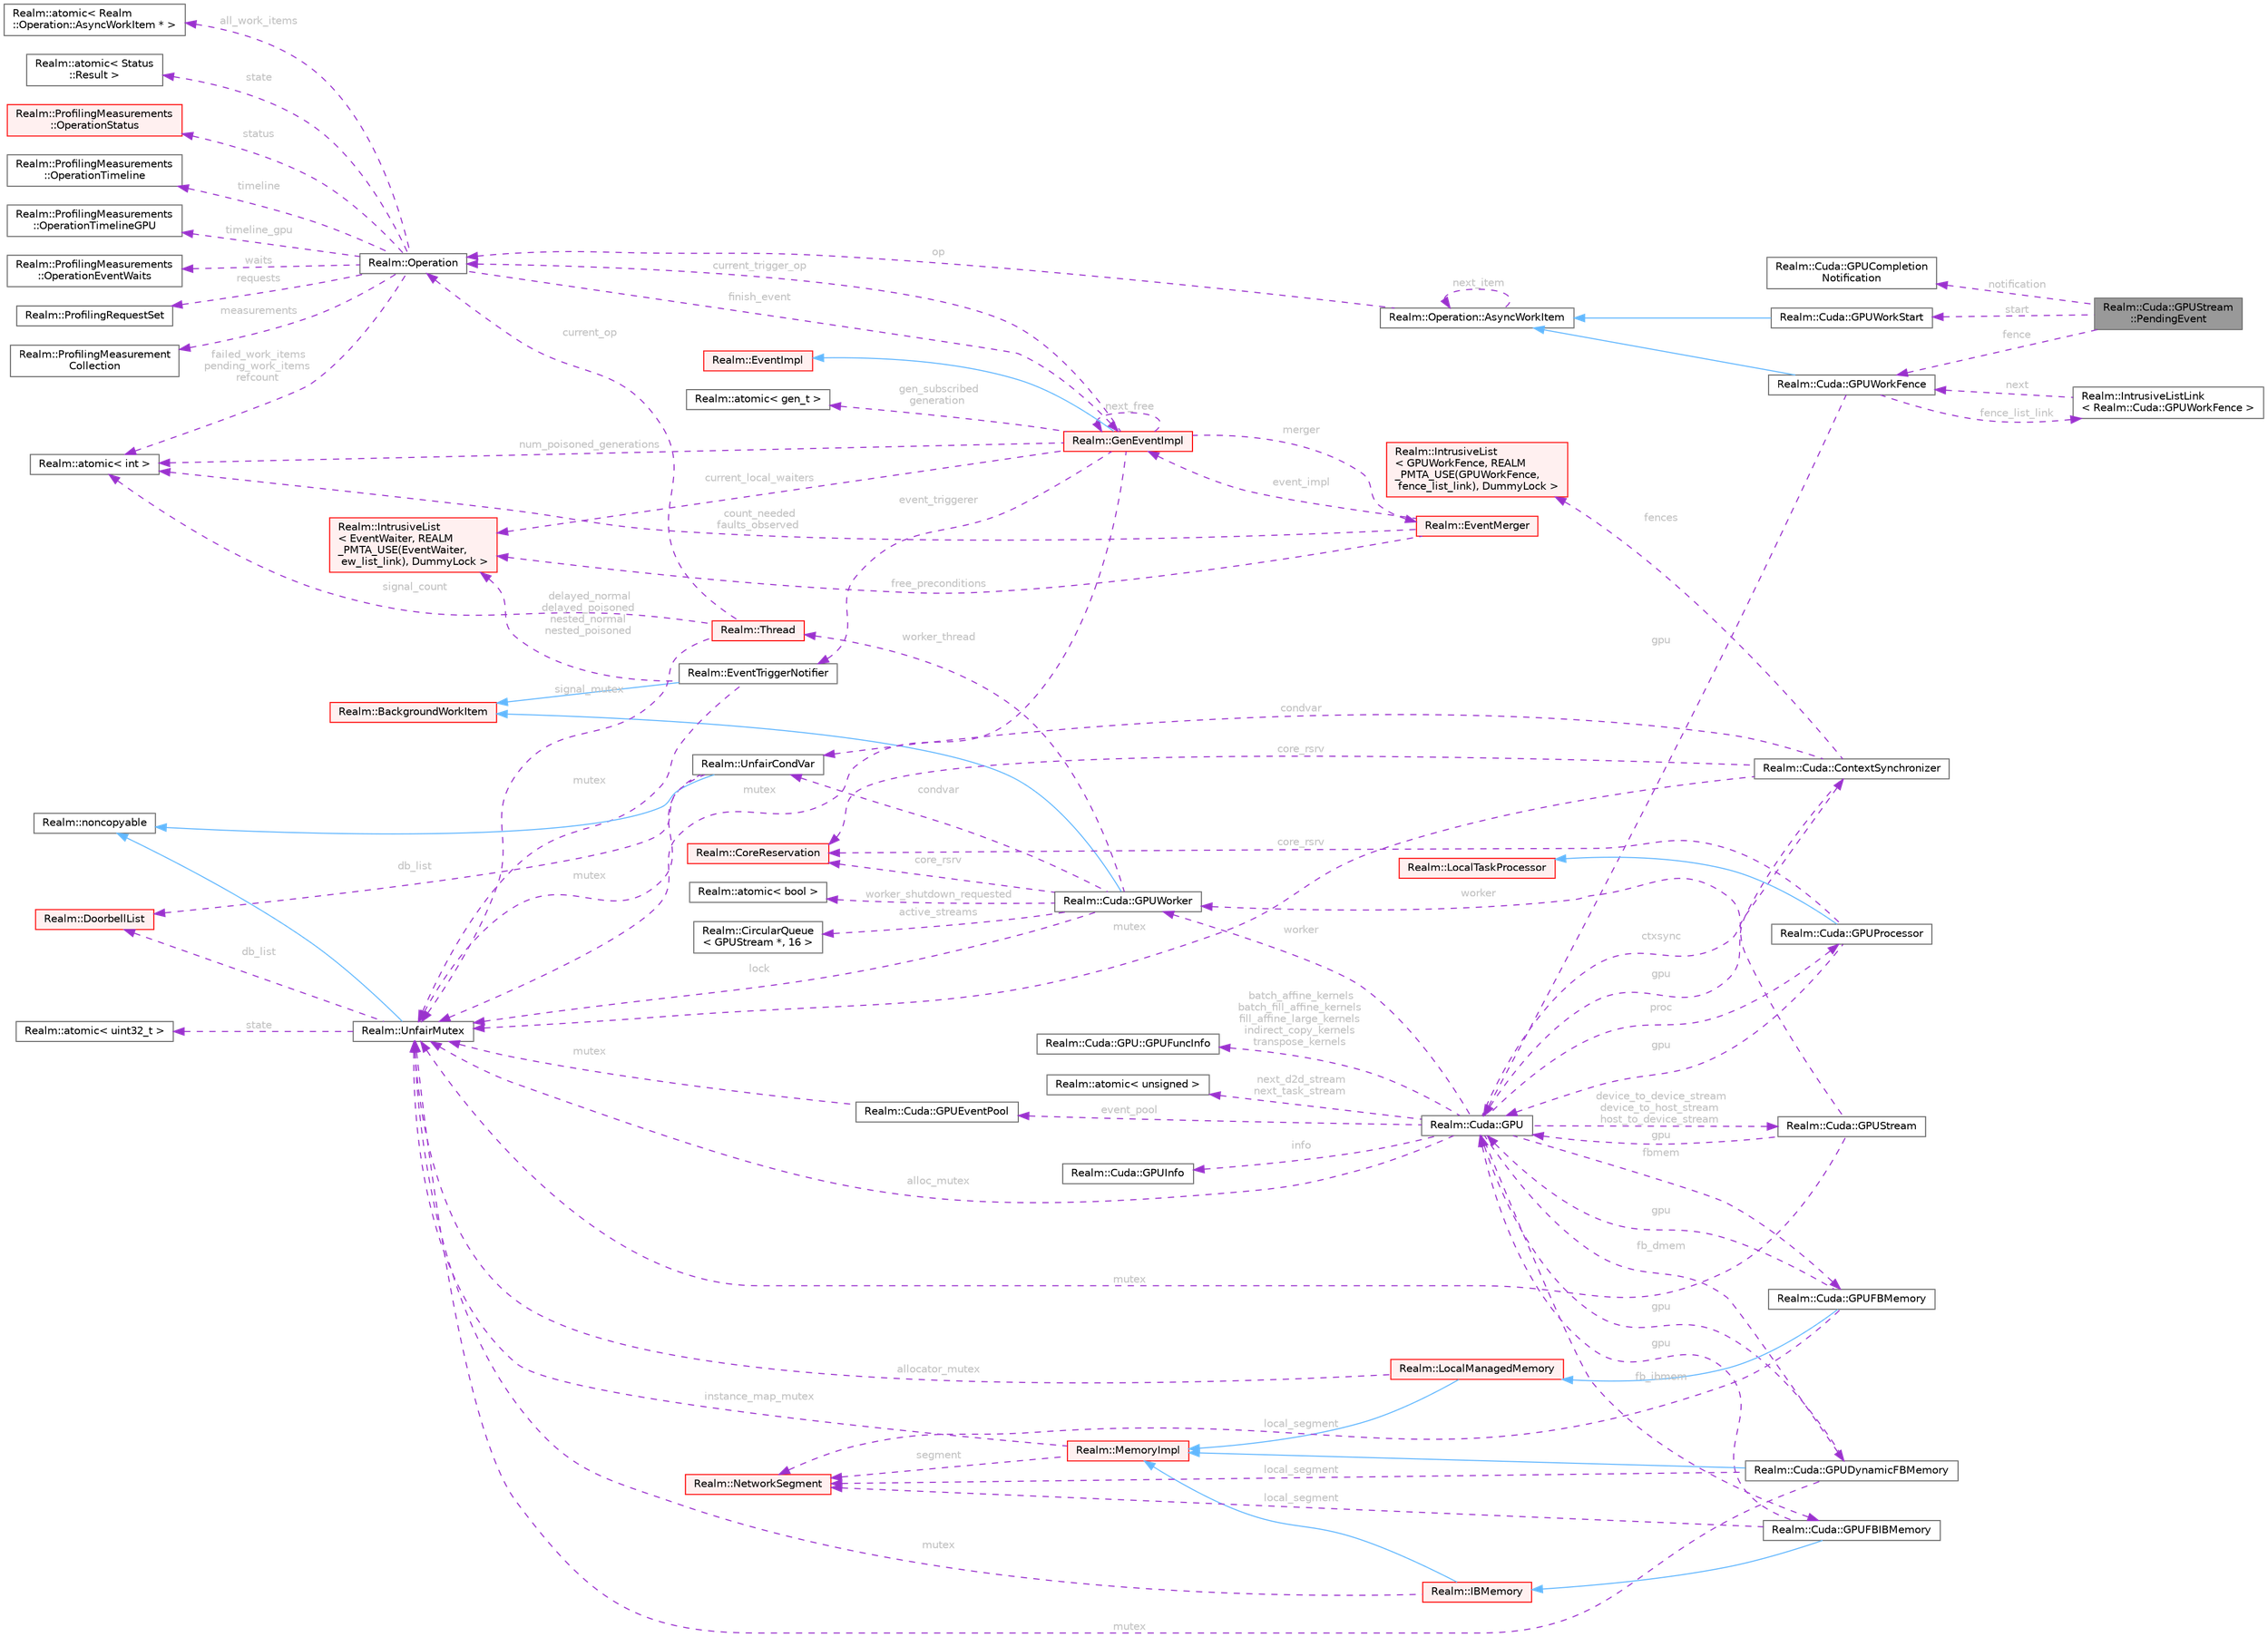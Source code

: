 digraph "Realm::Cuda::GPUStream::PendingEvent"
{
 // LATEX_PDF_SIZE
  bgcolor="transparent";
  edge [fontname=Helvetica,fontsize=10,labelfontname=Helvetica,labelfontsize=10];
  node [fontname=Helvetica,fontsize=10,shape=box,height=0.2,width=0.4];
  rankdir="LR";
  Node1 [id="Node000001",label="Realm::Cuda::GPUStream\l::PendingEvent",height=0.2,width=0.4,color="gray40", fillcolor="grey60", style="filled", fontcolor="black",tooltip=" "];
  Node2 -> Node1 [id="edge1_Node000001_Node000002",dir="back",color="darkorchid3",style="dashed",tooltip=" ",label=" fence",fontcolor="grey" ];
  Node2 [id="Node000002",label="Realm::Cuda::GPUWorkFence",height=0.2,width=0.4,color="gray40", fillcolor="white", style="filled",URL="$classRealm_1_1Cuda_1_1GPUWorkFence.html",tooltip=" "];
  Node3 -> Node2 [id="edge2_Node000002_Node000003",dir="back",color="steelblue1",style="solid",tooltip=" "];
  Node3 [id="Node000003",label="Realm::Operation::AsyncWorkItem",height=0.2,width=0.4,color="gray40", fillcolor="white", style="filled",URL="$classRealm_1_1Operation_1_1AsyncWorkItem.html",tooltip=" "];
  Node4 -> Node3 [id="edge3_Node000003_Node000004",dir="back",color="darkorchid3",style="dashed",tooltip=" ",label=" op",fontcolor="grey" ];
  Node4 [id="Node000004",label="Realm::Operation",height=0.2,width=0.4,color="gray40", fillcolor="white", style="filled",URL="$classRealm_1_1Operation.html",tooltip=" "];
  Node5 -> Node4 [id="edge4_Node000004_Node000005",dir="back",color="darkorchid3",style="dashed",tooltip=" ",label=" finish_event",fontcolor="grey" ];
  Node5 [id="Node000005",label="Realm::GenEventImpl",height=0.2,width=0.4,color="red", fillcolor="#FFF0F0", style="filled",URL="$classRealm_1_1GenEventImpl.html",tooltip=" "];
  Node6 -> Node5 [id="edge5_Node000005_Node000006",dir="back",color="steelblue1",style="solid",tooltip=" "];
  Node6 [id="Node000006",label="Realm::EventImpl",height=0.2,width=0.4,color="red", fillcolor="#FFF0F0", style="filled",URL="$classRealm_1_1EventImpl.html",tooltip=" "];
  Node13 -> Node5 [id="edge6_Node000005_Node000013",dir="back",color="darkorchid3",style="dashed",tooltip=" ",label=" gen_subscribed\ngeneration",fontcolor="grey" ];
  Node13 [id="Node000013",label="Realm::atomic\< gen_t \>",height=0.2,width=0.4,color="gray40", fillcolor="white", style="filled",URL="$classRealm_1_1atomic.html",tooltip=" "];
  Node14 -> Node5 [id="edge7_Node000005_Node000014",dir="back",color="darkorchid3",style="dashed",tooltip=" ",label=" num_poisoned_generations",fontcolor="grey" ];
  Node14 [id="Node000014",label="Realm::atomic\< int \>",height=0.2,width=0.4,color="gray40", fillcolor="white", style="filled",URL="$classRealm_1_1atomic.html",tooltip=" "];
  Node5 -> Node5 [id="edge8_Node000005_Node000005",dir="back",color="darkorchid3",style="dashed",tooltip=" ",label=" next_free",fontcolor="grey" ];
  Node15 -> Node5 [id="edge9_Node000005_Node000015",dir="back",color="darkorchid3",style="dashed",tooltip=" ",label=" merger",fontcolor="grey" ];
  Node15 [id="Node000015",label="Realm::EventMerger",height=0.2,width=0.4,color="red", fillcolor="#FFF0F0", style="filled",URL="$classRealm_1_1EventMerger.html",tooltip=" "];
  Node5 -> Node15 [id="edge10_Node000015_Node000005",dir="back",color="darkorchid3",style="dashed",tooltip=" ",label=" event_impl",fontcolor="grey" ];
  Node14 -> Node15 [id="edge11_Node000015_Node000014",dir="back",color="darkorchid3",style="dashed",tooltip=" ",label=" count_needed\nfaults_observed",fontcolor="grey" ];
  Node19 -> Node15 [id="edge12_Node000015_Node000019",dir="back",color="darkorchid3",style="dashed",tooltip=" ",label=" free_preconditions",fontcolor="grey" ];
  Node19 [id="Node000019",label="Realm::IntrusiveList\l\< EventWaiter, REALM\l_PMTA_USE(EventWaiter,\l ew_list_link), DummyLock \>",height=0.2,width=0.4,color="red", fillcolor="#FFF0F0", style="filled",URL="$classRealm_1_1IntrusiveList.html",tooltip=" "];
  Node22 -> Node5 [id="edge13_Node000005_Node000022",dir="back",color="darkorchid3",style="dashed",tooltip=" ",label=" event_triggerer",fontcolor="grey" ];
  Node22 [id="Node000022",label="Realm::EventTriggerNotifier",height=0.2,width=0.4,color="gray40", fillcolor="white", style="filled",URL="$classRealm_1_1EventTriggerNotifier.html",tooltip=" "];
  Node23 -> Node22 [id="edge14_Node000022_Node000023",dir="back",color="steelblue1",style="solid",tooltip=" "];
  Node23 [id="Node000023",label="Realm::BackgroundWorkItem",height=0.2,width=0.4,color="red", fillcolor="#FFF0F0", style="filled",URL="$classRealm_1_1BackgroundWorkItem.html",tooltip=" "];
  Node26 -> Node22 [id="edge15_Node000022_Node000026",dir="back",color="darkorchid3",style="dashed",tooltip=" ",label=" mutex",fontcolor="grey" ];
  Node26 [id="Node000026",label="Realm::UnfairMutex",height=0.2,width=0.4,color="gray40", fillcolor="white", style="filled",URL="$classRealm_1_1UnfairMutex.html",tooltip=" "];
  Node27 -> Node26 [id="edge16_Node000026_Node000027",dir="back",color="steelblue1",style="solid",tooltip=" "];
  Node27 [id="Node000027",label="Realm::noncopyable",height=0.2,width=0.4,color="gray40", fillcolor="white", style="filled",URL="$classRealm_1_1noncopyable.html",tooltip=" "];
  Node28 -> Node26 [id="edge17_Node000026_Node000028",dir="back",color="darkorchid3",style="dashed",tooltip=" ",label=" state",fontcolor="grey" ];
  Node28 [id="Node000028",label="Realm::atomic\< uint32_t \>",height=0.2,width=0.4,color="gray40", fillcolor="white", style="filled",URL="$classRealm_1_1atomic.html",tooltip=" "];
  Node29 -> Node26 [id="edge18_Node000026_Node000029",dir="back",color="darkorchid3",style="dashed",tooltip=" ",label=" db_list",fontcolor="grey" ];
  Node29 [id="Node000029",label="Realm::DoorbellList",height=0.2,width=0.4,color="red", fillcolor="#FFF0F0", style="filled",URL="$classRealm_1_1DoorbellList.html",tooltip=" "];
  Node19 -> Node22 [id="edge19_Node000022_Node000019",dir="back",color="darkorchid3",style="dashed",tooltip=" ",label=" delayed_normal\ndelayed_poisoned\nnested_normal\nnested_poisoned",fontcolor="grey" ];
  Node26 -> Node5 [id="edge20_Node000005_Node000026",dir="back",color="darkorchid3",style="dashed",tooltip=" ",label=" mutex",fontcolor="grey" ];
  Node4 -> Node5 [id="edge21_Node000005_Node000004",dir="back",color="darkorchid3",style="dashed",tooltip=" ",label=" current_trigger_op",fontcolor="grey" ];
  Node19 -> Node5 [id="edge22_Node000005_Node000019",dir="back",color="darkorchid3",style="dashed",tooltip=" ",label=" current_local_waiters",fontcolor="grey" ];
  Node14 -> Node4 [id="edge23_Node000004_Node000014",dir="back",color="darkorchid3",style="dashed",tooltip=" ",label=" failed_work_items\npending_work_items\nrefcount",fontcolor="grey" ];
  Node40 -> Node4 [id="edge24_Node000004_Node000040",dir="back",color="darkorchid3",style="dashed",tooltip=" ",label=" state",fontcolor="grey" ];
  Node40 [id="Node000040",label="Realm::atomic\< Status\l::Result \>",height=0.2,width=0.4,color="gray40", fillcolor="white", style="filled",URL="$classRealm_1_1atomic.html",tooltip=" "];
  Node41 -> Node4 [id="edge25_Node000004_Node000041",dir="back",color="darkorchid3",style="dashed",tooltip=" ",label=" status",fontcolor="grey" ];
  Node41 [id="Node000041",label="Realm::ProfilingMeasurements\l::OperationStatus",height=0.2,width=0.4,color="red", fillcolor="#FFF0F0", style="filled",URL="$structRealm_1_1ProfilingMeasurements_1_1OperationStatus.html",tooltip=" "];
  Node44 -> Node4 [id="edge26_Node000004_Node000044",dir="back",color="darkorchid3",style="dashed",tooltip=" ",label=" timeline",fontcolor="grey" ];
  Node44 [id="Node000044",label="Realm::ProfilingMeasurements\l::OperationTimeline",height=0.2,width=0.4,color="gray40", fillcolor="white", style="filled",URL="$structRealm_1_1ProfilingMeasurements_1_1OperationTimeline.html",tooltip=" "];
  Node45 -> Node4 [id="edge27_Node000004_Node000045",dir="back",color="darkorchid3",style="dashed",tooltip=" ",label=" timeline_gpu",fontcolor="grey" ];
  Node45 [id="Node000045",label="Realm::ProfilingMeasurements\l::OperationTimelineGPU",height=0.2,width=0.4,color="gray40", fillcolor="white", style="filled",URL="$structRealm_1_1ProfilingMeasurements_1_1OperationTimelineGPU.html",tooltip=" "];
  Node46 -> Node4 [id="edge28_Node000004_Node000046",dir="back",color="darkorchid3",style="dashed",tooltip=" ",label=" waits",fontcolor="grey" ];
  Node46 [id="Node000046",label="Realm::ProfilingMeasurements\l::OperationEventWaits",height=0.2,width=0.4,color="gray40", fillcolor="white", style="filled",URL="$structRealm_1_1ProfilingMeasurements_1_1OperationEventWaits.html",tooltip=" "];
  Node47 -> Node4 [id="edge29_Node000004_Node000047",dir="back",color="darkorchid3",style="dashed",tooltip=" ",label=" requests",fontcolor="grey" ];
  Node47 [id="Node000047",label="Realm::ProfilingRequestSet",height=0.2,width=0.4,color="gray40", fillcolor="white", style="filled",URL="$classRealm_1_1ProfilingRequestSet.html",tooltip=" "];
  Node48 -> Node4 [id="edge30_Node000004_Node000048",dir="back",color="darkorchid3",style="dashed",tooltip=" ",label=" measurements",fontcolor="grey" ];
  Node48 [id="Node000048",label="Realm::ProfilingMeasurement\lCollection",height=0.2,width=0.4,color="gray40", fillcolor="white", style="filled",URL="$classRealm_1_1ProfilingMeasurementCollection.html",tooltip=" "];
  Node49 -> Node4 [id="edge31_Node000004_Node000049",dir="back",color="darkorchid3",style="dashed",tooltip=" ",label=" all_work_items",fontcolor="grey" ];
  Node49 [id="Node000049",label="Realm::atomic\< Realm\l::Operation::AsyncWorkItem * \>",height=0.2,width=0.4,color="gray40", fillcolor="white", style="filled",URL="$classRealm_1_1atomic.html",tooltip=" "];
  Node3 -> Node3 [id="edge32_Node000003_Node000003",dir="back",color="darkorchid3",style="dashed",tooltip=" ",label=" next_item",fontcolor="grey" ];
  Node50 -> Node2 [id="edge33_Node000002_Node000050",dir="back",color="darkorchid3",style="dashed",tooltip=" ",label=" fence_list_link",fontcolor="grey" ];
  Node50 [id="Node000050",label="Realm::IntrusiveListLink\l\< Realm::Cuda::GPUWorkFence \>",height=0.2,width=0.4,color="gray40", fillcolor="white", style="filled",URL="$structRealm_1_1IntrusiveListLink.html",tooltip=" "];
  Node2 -> Node50 [id="edge34_Node000050_Node000002",dir="back",color="darkorchid3",style="dashed",tooltip=" ",label=" next",fontcolor="grey" ];
  Node51 -> Node2 [id="edge35_Node000002_Node000051",dir="back",color="darkorchid3",style="dashed",tooltip=" ",label=" gpu",fontcolor="grey" ];
  Node51 [id="Node000051",label="Realm::Cuda::GPU",height=0.2,width=0.4,color="gray40", fillcolor="white", style="filled",URL="$classRealm_1_1Cuda_1_1GPU.html",tooltip=" "];
  Node52 -> Node51 [id="edge36_Node000051_Node000052",dir="back",color="darkorchid3",style="dashed",tooltip=" ",label=" ctxsync",fontcolor="grey" ];
  Node52 [id="Node000052",label="Realm::Cuda::ContextSynchronizer",height=0.2,width=0.4,color="gray40", fillcolor="white", style="filled",URL="$classRealm_1_1Cuda_1_1ContextSynchronizer.html",tooltip=" "];
  Node51 -> Node52 [id="edge37_Node000052_Node000051",dir="back",color="darkorchid3",style="dashed",tooltip=" ",label=" gpu",fontcolor="grey" ];
  Node26 -> Node52 [id="edge38_Node000052_Node000026",dir="back",color="darkorchid3",style="dashed",tooltip=" ",label=" mutex",fontcolor="grey" ];
  Node53 -> Node52 [id="edge39_Node000052_Node000053",dir="back",color="darkorchid3",style="dashed",tooltip=" ",label=" condvar",fontcolor="grey" ];
  Node53 [id="Node000053",label="Realm::UnfairCondVar",height=0.2,width=0.4,color="gray40", fillcolor="white", style="filled",URL="$classRealm_1_1UnfairCondVar.html",tooltip=" "];
  Node27 -> Node53 [id="edge40_Node000053_Node000027",dir="back",color="steelblue1",style="solid",tooltip=" "];
  Node26 -> Node53 [id="edge41_Node000053_Node000026",dir="back",color="darkorchid3",style="dashed",tooltip=" ",label=" mutex",fontcolor="grey" ];
  Node29 -> Node53 [id="edge42_Node000053_Node000029",dir="back",color="darkorchid3",style="dashed",tooltip=" ",label=" db_list",fontcolor="grey" ];
  Node54 -> Node52 [id="edge43_Node000052_Node000054",dir="back",color="darkorchid3",style="dashed",tooltip=" ",label=" fences",fontcolor="grey" ];
  Node54 [id="Node000054",label="Realm::IntrusiveList\l\< GPUWorkFence, REALM\l_PMTA_USE(GPUWorkFence,\l fence_list_link), DummyLock \>",height=0.2,width=0.4,color="red", fillcolor="#FFF0F0", style="filled",URL="$classRealm_1_1IntrusiveList.html",tooltip=" "];
  Node56 -> Node52 [id="edge44_Node000052_Node000056",dir="back",color="darkorchid3",style="dashed",tooltip=" ",label=" core_rsrv",fontcolor="grey" ];
  Node56 [id="Node000056",label="Realm::CoreReservation",height=0.2,width=0.4,color="red", fillcolor="#FFF0F0", style="filled",URL="$classRealm_1_1CoreReservation.html",tooltip=" "];
  Node58 -> Node51 [id="edge45_Node000051_Node000058",dir="back",color="darkorchid3",style="dashed",tooltip=" ",label=" info",fontcolor="grey" ];
  Node58 [id="Node000058",label="Realm::Cuda::GPUInfo",height=0.2,width=0.4,color="gray40", fillcolor="white", style="filled",URL="$structRealm_1_1Cuda_1_1GPUInfo.html",tooltip=" "];
  Node59 -> Node51 [id="edge46_Node000051_Node000059",dir="back",color="darkorchid3",style="dashed",tooltip=" ",label=" worker",fontcolor="grey" ];
  Node59 [id="Node000059",label="Realm::Cuda::GPUWorker",height=0.2,width=0.4,color="gray40", fillcolor="white", style="filled",URL="$classRealm_1_1Cuda_1_1GPUWorker.html",tooltip=" "];
  Node23 -> Node59 [id="edge47_Node000059_Node000023",dir="back",color="steelblue1",style="solid",tooltip=" "];
  Node26 -> Node59 [id="edge48_Node000059_Node000026",dir="back",color="darkorchid3",style="dashed",tooltip=" ",label=" lock",fontcolor="grey" ];
  Node53 -> Node59 [id="edge49_Node000059_Node000053",dir="back",color="darkorchid3",style="dashed",tooltip=" ",label=" condvar",fontcolor="grey" ];
  Node60 -> Node59 [id="edge50_Node000059_Node000060",dir="back",color="darkorchid3",style="dashed",tooltip=" ",label=" active_streams",fontcolor="grey" ];
  Node60 [id="Node000060",label="Realm::CircularQueue\l\< GPUStream *, 16 \>",height=0.2,width=0.4,color="gray40", fillcolor="white", style="filled",URL="$classRealm_1_1CircularQueue.html",tooltip=" "];
  Node56 -> Node59 [id="edge51_Node000059_Node000056",dir="back",color="darkorchid3",style="dashed",tooltip=" ",label=" core_rsrv",fontcolor="grey" ];
  Node61 -> Node59 [id="edge52_Node000059_Node000061",dir="back",color="darkorchid3",style="dashed",tooltip=" ",label=" worker_thread",fontcolor="grey" ];
  Node61 [id="Node000061",label="Realm::Thread",height=0.2,width=0.4,color="red", fillcolor="#FFF0F0", style="filled",URL="$classRealm_1_1Thread.html",tooltip=" "];
  Node4 -> Node61 [id="edge53_Node000061_Node000004",dir="back",color="darkorchid3",style="dashed",tooltip=" ",label=" current_op",fontcolor="grey" ];
  Node14 -> Node61 [id="edge54_Node000061_Node000014",dir="back",color="darkorchid3",style="dashed",tooltip=" ",label=" signal_count",fontcolor="grey" ];
  Node26 -> Node61 [id="edge55_Node000061_Node000026",dir="back",color="darkorchid3",style="dashed",tooltip=" ",label=" signal_mutex",fontcolor="grey" ];
  Node64 -> Node59 [id="edge56_Node000059_Node000064",dir="back",color="darkorchid3",style="dashed",tooltip=" ",label=" worker_shutdown_requested",fontcolor="grey" ];
  Node64 [id="Node000064",label="Realm::atomic\< bool \>",height=0.2,width=0.4,color="gray40", fillcolor="white", style="filled",URL="$classRealm_1_1atomic.html",tooltip=" "];
  Node65 -> Node51 [id="edge57_Node000051_Node000065",dir="back",color="darkorchid3",style="dashed",tooltip=" ",label=" proc",fontcolor="grey" ];
  Node65 [id="Node000065",label="Realm::Cuda::GPUProcessor",height=0.2,width=0.4,color="gray40", fillcolor="white", style="filled",URL="$classRealm_1_1Cuda_1_1GPUProcessor.html",tooltip=" "];
  Node66 -> Node65 [id="edge58_Node000065_Node000066",dir="back",color="steelblue1",style="solid",tooltip=" "];
  Node66 [id="Node000066",label="Realm::LocalTaskProcessor",height=0.2,width=0.4,color="red", fillcolor="#FFF0F0", style="filled",URL="$classRealm_1_1LocalTaskProcessor.html",tooltip=" "];
  Node51 -> Node65 [id="edge59_Node000065_Node000051",dir="back",color="darkorchid3",style="dashed",tooltip=" ",label=" gpu",fontcolor="grey" ];
  Node56 -> Node65 [id="edge60_Node000065_Node000056",dir="back",color="darkorchid3",style="dashed",tooltip=" ",label=" core_rsrv",fontcolor="grey" ];
  Node98 -> Node51 [id="edge61_Node000051_Node000098",dir="back",color="darkorchid3",style="dashed",tooltip=" ",label=" fbmem",fontcolor="grey" ];
  Node98 [id="Node000098",label="Realm::Cuda::GPUFBMemory",height=0.2,width=0.4,color="gray40", fillcolor="white", style="filled",URL="$classRealm_1_1Cuda_1_1GPUFBMemory.html",tooltip=" "];
  Node99 -> Node98 [id="edge62_Node000098_Node000099",dir="back",color="steelblue1",style="solid",tooltip=" "];
  Node99 [id="Node000099",label="Realm::LocalManagedMemory",height=0.2,width=0.4,color="red", fillcolor="#FFF0F0", style="filled",URL="$classRealm_1_1LocalManagedMemory.html",tooltip=" "];
  Node100 -> Node99 [id="edge63_Node000099_Node000100",dir="back",color="steelblue1",style="solid",tooltip=" "];
  Node100 [id="Node000100",label="Realm::MemoryImpl",height=0.2,width=0.4,color="red", fillcolor="#FFF0F0", style="filled",URL="$classRealm_1_1MemoryImpl.html",tooltip=" "];
  Node102 -> Node100 [id="edge64_Node000100_Node000102",dir="back",color="darkorchid3",style="dashed",tooltip=" ",label=" segment",fontcolor="grey" ];
  Node102 [id="Node000102",label="Realm::NetworkSegment",height=0.2,width=0.4,color="red", fillcolor="#FFF0F0", style="filled",URL="$classRealm_1_1NetworkSegment.html",tooltip=" "];
  Node26 -> Node100 [id="edge65_Node000100_Node000026",dir="back",color="darkorchid3",style="dashed",tooltip=" ",label=" instance_map_mutex",fontcolor="grey" ];
  Node26 -> Node99 [id="edge66_Node000099_Node000026",dir="back",color="darkorchid3",style="dashed",tooltip=" ",label=" allocator_mutex",fontcolor="grey" ];
  Node51 -> Node98 [id="edge67_Node000098_Node000051",dir="back",color="darkorchid3",style="dashed",tooltip=" ",label=" gpu",fontcolor="grey" ];
  Node102 -> Node98 [id="edge68_Node000098_Node000102",dir="back",color="darkorchid3",style="dashed",tooltip=" ",label=" local_segment",fontcolor="grey" ];
  Node130 -> Node51 [id="edge69_Node000051_Node000130",dir="back",color="darkorchid3",style="dashed",tooltip=" ",label=" fb_dmem",fontcolor="grey" ];
  Node130 [id="Node000130",label="Realm::Cuda::GPUDynamicFBMemory",height=0.2,width=0.4,color="gray40", fillcolor="white", style="filled",URL="$classRealm_1_1Cuda_1_1GPUDynamicFBMemory.html",tooltip=" "];
  Node100 -> Node130 [id="edge70_Node000130_Node000100",dir="back",color="steelblue1",style="solid",tooltip=" "];
  Node51 -> Node130 [id="edge71_Node000130_Node000051",dir="back",color="darkorchid3",style="dashed",tooltip=" ",label=" gpu",fontcolor="grey" ];
  Node26 -> Node130 [id="edge72_Node000130_Node000026",dir="back",color="darkorchid3",style="dashed",tooltip=" ",label=" mutex",fontcolor="grey" ];
  Node102 -> Node130 [id="edge73_Node000130_Node000102",dir="back",color="darkorchid3",style="dashed",tooltip=" ",label=" local_segment",fontcolor="grey" ];
  Node131 -> Node51 [id="edge74_Node000051_Node000131",dir="back",color="darkorchid3",style="dashed",tooltip=" ",label=" fb_ibmem",fontcolor="grey" ];
  Node131 [id="Node000131",label="Realm::Cuda::GPUFBIBMemory",height=0.2,width=0.4,color="gray40", fillcolor="white", style="filled",URL="$classRealm_1_1Cuda_1_1GPUFBIBMemory.html",tooltip=" "];
  Node132 -> Node131 [id="edge75_Node000131_Node000132",dir="back",color="steelblue1",style="solid",tooltip=" "];
  Node132 [id="Node000132",label="Realm::IBMemory",height=0.2,width=0.4,color="red", fillcolor="#FFF0F0", style="filled",URL="$classRealm_1_1IBMemory.html",tooltip=" "];
  Node100 -> Node132 [id="edge76_Node000132_Node000100",dir="back",color="steelblue1",style="solid",tooltip=" "];
  Node26 -> Node132 [id="edge77_Node000132_Node000026",dir="back",color="darkorchid3",style="dashed",tooltip=" ",label=" mutex",fontcolor="grey" ];
  Node51 -> Node131 [id="edge78_Node000131_Node000051",dir="back",color="darkorchid3",style="dashed",tooltip=" ",label=" gpu",fontcolor="grey" ];
  Node102 -> Node131 [id="edge79_Node000131_Node000102",dir="back",color="darkorchid3",style="dashed",tooltip=" ",label=" local_segment",fontcolor="grey" ];
  Node134 -> Node51 [id="edge80_Node000051_Node000134",dir="back",color="darkorchid3",style="dashed",tooltip=" ",label=" batch_affine_kernels\nbatch_fill_affine_kernels\nfill_affine_large_kernels\nindirect_copy_kernels\ntranspose_kernels",fontcolor="grey" ];
  Node134 [id="Node000134",label="Realm::Cuda::GPU::GPUFuncInfo",height=0.2,width=0.4,color="gray40", fillcolor="white", style="filled",URL="$structRealm_1_1Cuda_1_1GPU_1_1GPUFuncInfo.html",tooltip=" "];
  Node135 -> Node51 [id="edge81_Node000051_Node000135",dir="back",color="darkorchid3",style="dashed",tooltip=" ",label=" device_to_device_stream\ndevice_to_host_stream\nhost_to_device_stream",fontcolor="grey" ];
  Node135 [id="Node000135",label="Realm::Cuda::GPUStream",height=0.2,width=0.4,color="gray40", fillcolor="white", style="filled",URL="$classRealm_1_1Cuda_1_1GPUStream.html",tooltip=" "];
  Node51 -> Node135 [id="edge82_Node000135_Node000051",dir="back",color="darkorchid3",style="dashed",tooltip=" ",label=" gpu",fontcolor="grey" ];
  Node59 -> Node135 [id="edge83_Node000135_Node000059",dir="back",color="darkorchid3",style="dashed",tooltip=" ",label=" worker",fontcolor="grey" ];
  Node26 -> Node135 [id="edge84_Node000135_Node000026",dir="back",color="darkorchid3",style="dashed",tooltip=" ",label=" mutex",fontcolor="grey" ];
  Node31 -> Node51 [id="edge85_Node000051_Node000031",dir="back",color="darkorchid3",style="dashed",tooltip=" ",label=" next_d2d_stream\nnext_task_stream",fontcolor="grey" ];
  Node31 [id="Node000031",label="Realm::atomic\< unsigned \>",height=0.2,width=0.4,color="gray40", fillcolor="white", style="filled",URL="$classRealm_1_1atomic.html",tooltip=" "];
  Node136 -> Node51 [id="edge86_Node000051_Node000136",dir="back",color="darkorchid3",style="dashed",tooltip=" ",label=" event_pool",fontcolor="grey" ];
  Node136 [id="Node000136",label="Realm::Cuda::GPUEventPool",height=0.2,width=0.4,color="gray40", fillcolor="white", style="filled",URL="$classRealm_1_1Cuda_1_1GPUEventPool.html",tooltip=" "];
  Node26 -> Node136 [id="edge87_Node000136_Node000026",dir="back",color="darkorchid3",style="dashed",tooltip=" ",label=" mutex",fontcolor="grey" ];
  Node26 -> Node51 [id="edge88_Node000051_Node000026",dir="back",color="darkorchid3",style="dashed",tooltip=" ",label=" alloc_mutex",fontcolor="grey" ];
  Node137 -> Node1 [id="edge89_Node000001_Node000137",dir="back",color="darkorchid3",style="dashed",tooltip=" ",label=" start",fontcolor="grey" ];
  Node137 [id="Node000137",label="Realm::Cuda::GPUWorkStart",height=0.2,width=0.4,color="gray40", fillcolor="white", style="filled",URL="$classRealm_1_1Cuda_1_1GPUWorkStart.html",tooltip=" "];
  Node3 -> Node137 [id="edge90_Node000137_Node000003",dir="back",color="steelblue1",style="solid",tooltip=" "];
  Node138 -> Node1 [id="edge91_Node000001_Node000138",dir="back",color="darkorchid3",style="dashed",tooltip=" ",label=" notification",fontcolor="grey" ];
  Node138 [id="Node000138",label="Realm::Cuda::GPUCompletion\lNotification",height=0.2,width=0.4,color="gray40", fillcolor="white", style="filled",URL="$classRealm_1_1Cuda_1_1GPUCompletionNotification.html",tooltip=" "];
}
